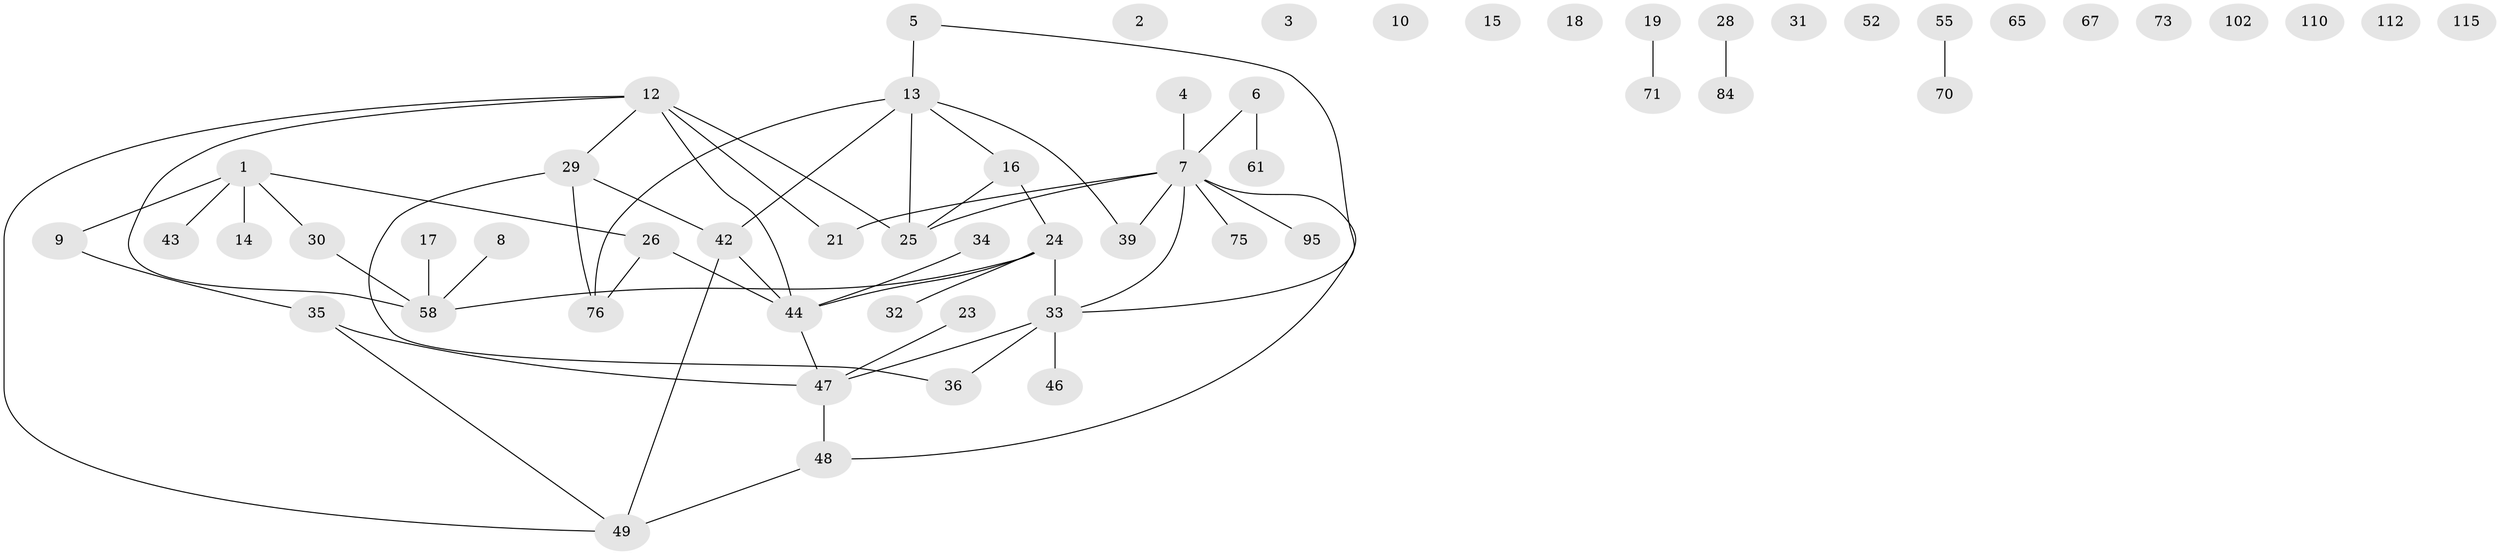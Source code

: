 // original degree distribution, {4: 0.11304347826086956, 0: 0.10434782608695652, 2: 0.26956521739130435, 5: 0.017391304347826087, 1: 0.26956521739130435, 3: 0.21739130434782608, 6: 0.008695652173913044}
// Generated by graph-tools (version 1.1) at 2025/12/03/09/25 04:12:58]
// undirected, 57 vertices, 58 edges
graph export_dot {
graph [start="1"]
  node [color=gray90,style=filled];
  1 [super="+111"];
  2;
  3;
  4;
  5;
  6 [super="+53"];
  7 [super="+62+108+77+45"];
  8 [super="+22"];
  9 [super="+56+37"];
  10 [super="+11"];
  12 [super="+20+38"];
  13 [super="+98+80+40"];
  14;
  15;
  16;
  17 [super="+27"];
  18;
  19;
  21;
  23 [super="+64"];
  24 [super="+51+105"];
  25 [super="+72"];
  26;
  28;
  29 [super="+57+96"];
  30 [super="+74"];
  31;
  32;
  33 [super="+83+88+94"];
  34 [super="+90"];
  35 [super="+54"];
  36 [super="+69+41"];
  39 [super="+66"];
  42 [super="+85+60"];
  43;
  44 [super="+78"];
  46 [super="+103"];
  47 [super="+59"];
  48 [super="+81+82"];
  49 [super="+68"];
  52;
  55;
  58 [super="+86+63+79"];
  61;
  65;
  67 [super="+113"];
  70;
  71;
  73;
  75;
  76;
  84 [super="+99"];
  95 [super="+114"];
  102;
  110;
  112;
  115;
  1 -- 14;
  1 -- 30;
  1 -- 26;
  1 -- 43;
  1 -- 9;
  4 -- 7 [weight=2];
  5 -- 33;
  5 -- 13;
  6 -- 61;
  6 -- 7;
  7 -- 95;
  7 -- 21;
  7 -- 48;
  7 -- 33;
  7 -- 25;
  7 -- 75;
  7 -- 39;
  8 -- 58;
  9 -- 35;
  12 -- 49;
  12 -- 21;
  12 -- 25;
  12 -- 58;
  12 -- 29;
  12 -- 44;
  13 -- 16;
  13 -- 42;
  13 -- 25;
  13 -- 39;
  13 -- 76;
  16 -- 24 [weight=2];
  16 -- 25;
  17 -- 58;
  19 -- 71;
  23 -- 47;
  24 -- 32;
  24 -- 33;
  24 -- 44;
  24 -- 58;
  26 -- 76;
  26 -- 44;
  28 -- 84;
  29 -- 76;
  29 -- 42;
  29 -- 36;
  30 -- 58;
  33 -- 46;
  33 -- 36;
  33 -- 47;
  34 -- 44;
  35 -- 47;
  35 -- 49;
  42 -- 49;
  42 -- 44;
  44 -- 47;
  47 -- 48;
  48 -- 49;
  55 -- 70;
}
